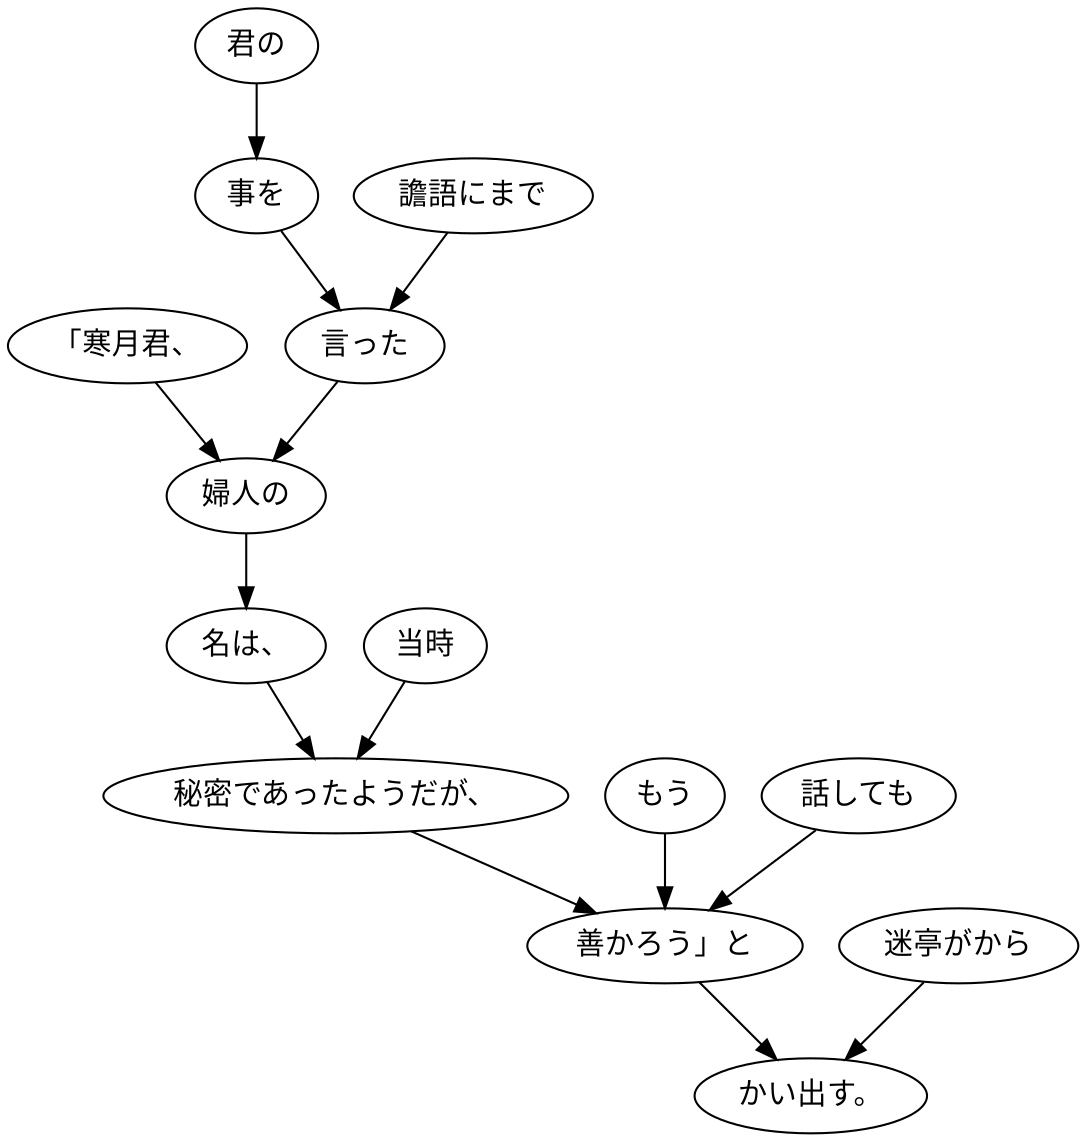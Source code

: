 digraph graph1931 {
	node0 [label="「寒月君、"];
	node1 [label="君の"];
	node2 [label="事を"];
	node3 [label="譫語にまで"];
	node4 [label="言った"];
	node5 [label="婦人の"];
	node6 [label="名は、"];
	node7 [label="当時"];
	node8 [label="秘密であったようだが、"];
	node9 [label="もう"];
	node10 [label="話しても"];
	node11 [label="善かろう」と"];
	node12 [label="迷亭がから"];
	node13 [label="かい出す。"];
	node0 -> node5;
	node1 -> node2;
	node2 -> node4;
	node3 -> node4;
	node4 -> node5;
	node5 -> node6;
	node6 -> node8;
	node7 -> node8;
	node8 -> node11;
	node9 -> node11;
	node10 -> node11;
	node11 -> node13;
	node12 -> node13;
}
